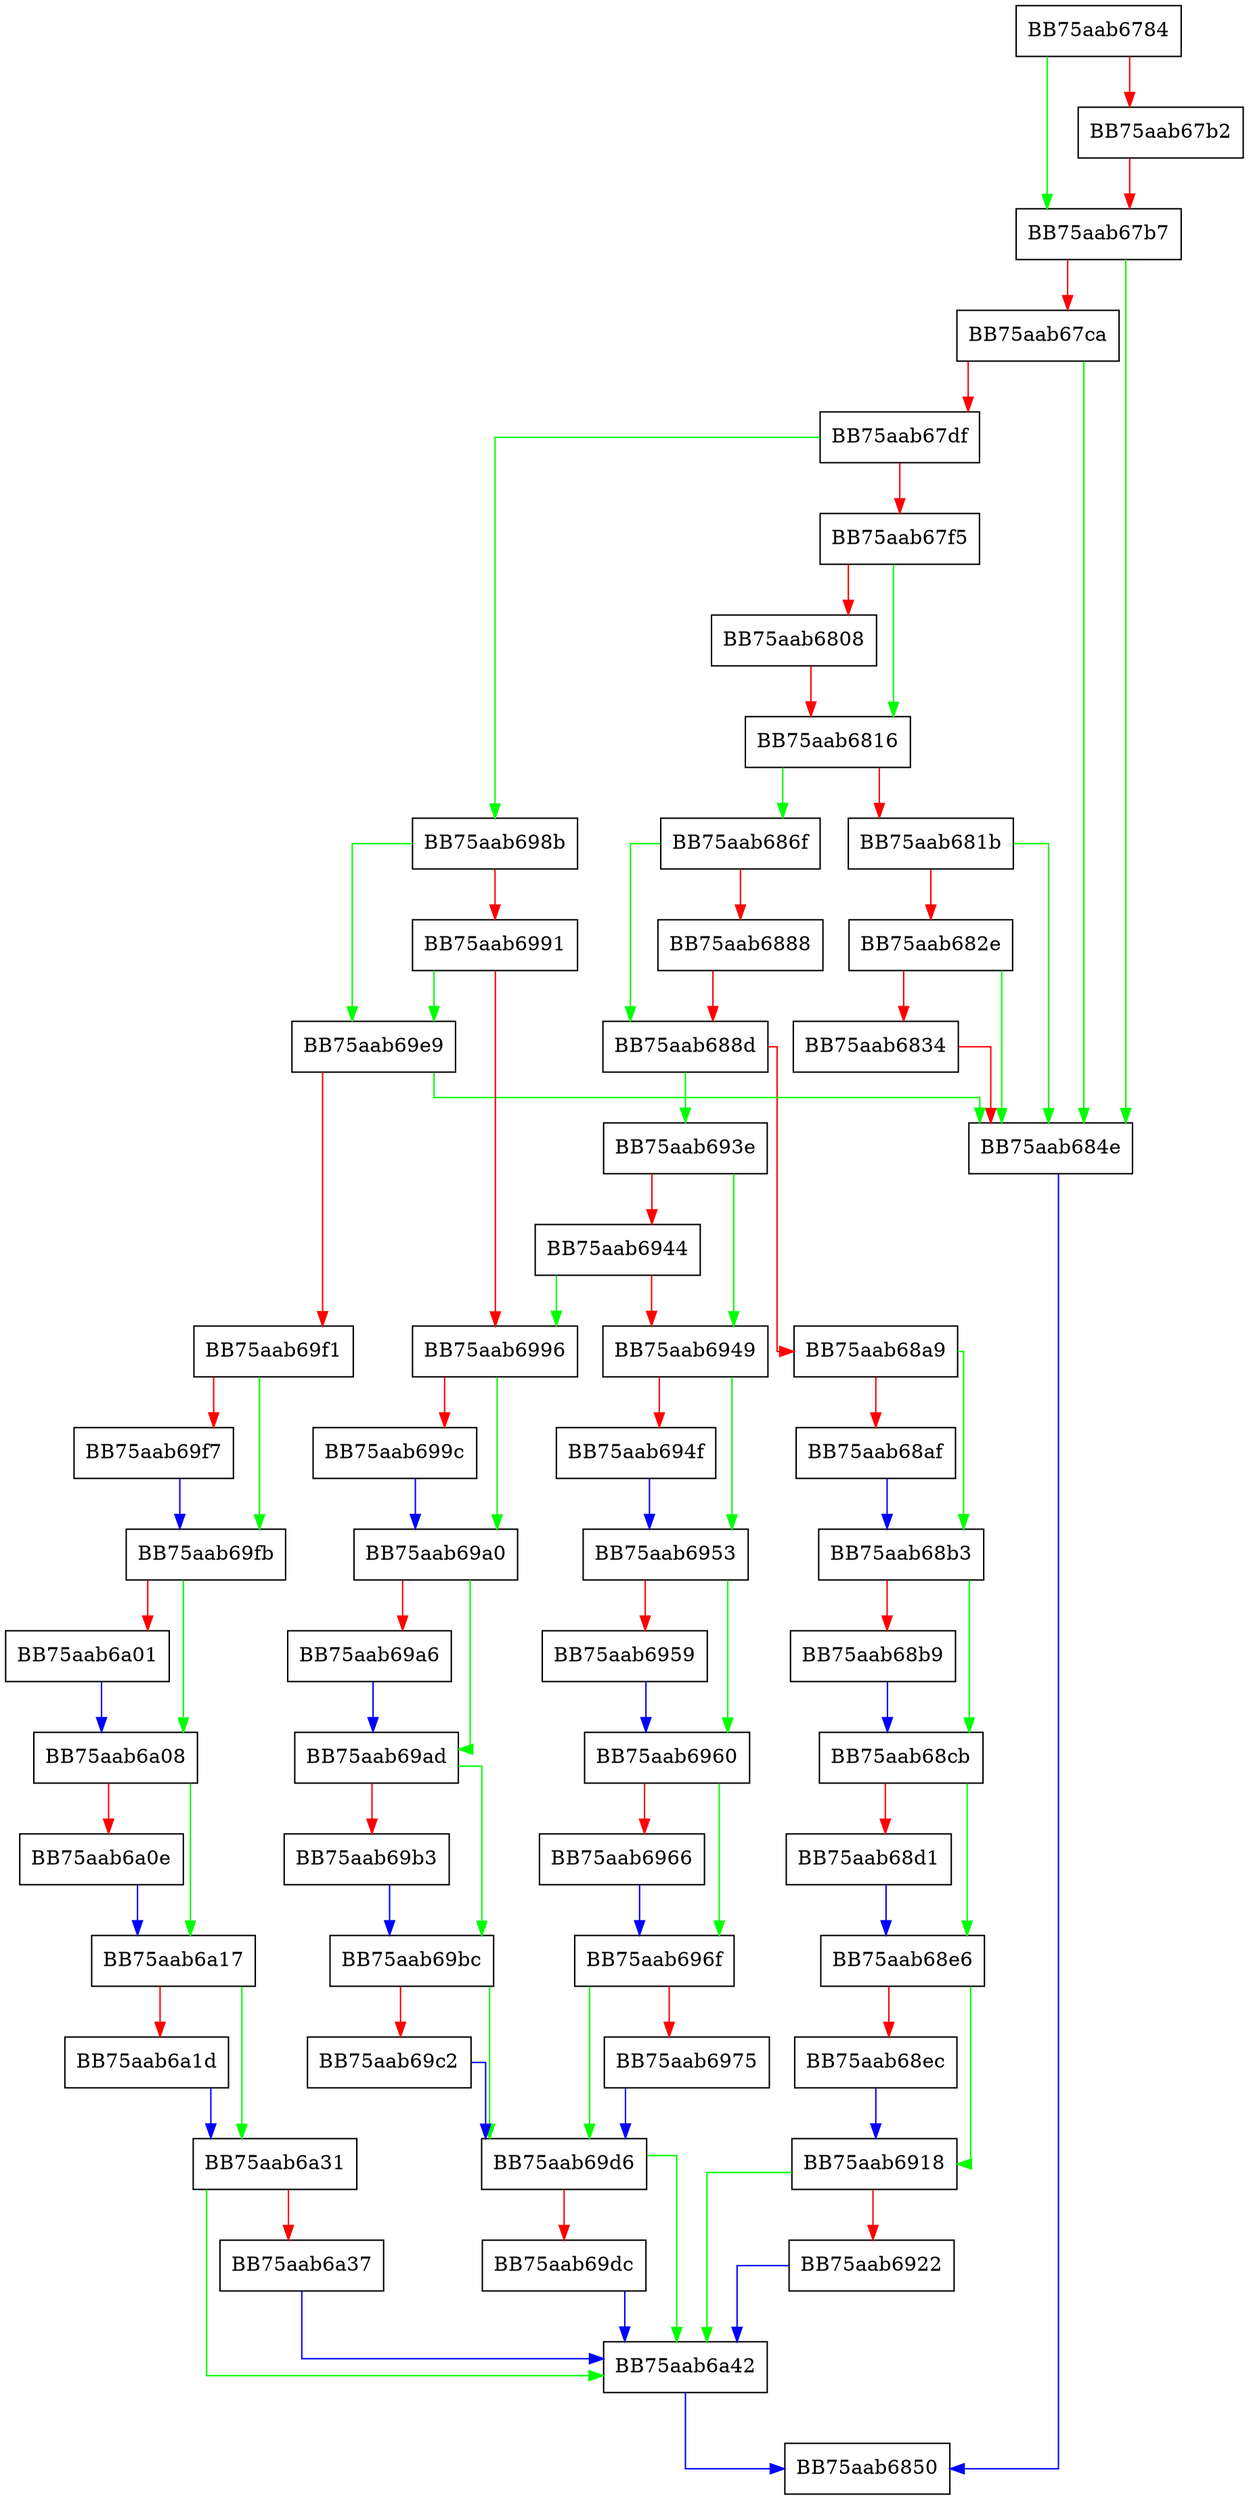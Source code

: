 digraph set_threat_runtimedata {
  node [shape="box"];
  graph [splines=ortho];
  BB75aab6784 -> BB75aab67b7 [color="green"];
  BB75aab6784 -> BB75aab67b2 [color="red"];
  BB75aab67b2 -> BB75aab67b7 [color="red"];
  BB75aab67b7 -> BB75aab684e [color="green"];
  BB75aab67b7 -> BB75aab67ca [color="red"];
  BB75aab67ca -> BB75aab684e [color="green"];
  BB75aab67ca -> BB75aab67df [color="red"];
  BB75aab67df -> BB75aab698b [color="green"];
  BB75aab67df -> BB75aab67f5 [color="red"];
  BB75aab67f5 -> BB75aab6816 [color="green"];
  BB75aab67f5 -> BB75aab6808 [color="red"];
  BB75aab6808 -> BB75aab6816 [color="red"];
  BB75aab6816 -> BB75aab686f [color="green"];
  BB75aab6816 -> BB75aab681b [color="red"];
  BB75aab681b -> BB75aab684e [color="green"];
  BB75aab681b -> BB75aab682e [color="red"];
  BB75aab682e -> BB75aab684e [color="green"];
  BB75aab682e -> BB75aab6834 [color="red"];
  BB75aab6834 -> BB75aab684e [color="red"];
  BB75aab684e -> BB75aab6850 [color="blue"];
  BB75aab686f -> BB75aab688d [color="green"];
  BB75aab686f -> BB75aab6888 [color="red"];
  BB75aab6888 -> BB75aab688d [color="red"];
  BB75aab688d -> BB75aab693e [color="green"];
  BB75aab688d -> BB75aab68a9 [color="red"];
  BB75aab68a9 -> BB75aab68b3 [color="green"];
  BB75aab68a9 -> BB75aab68af [color="red"];
  BB75aab68af -> BB75aab68b3 [color="blue"];
  BB75aab68b3 -> BB75aab68cb [color="green"];
  BB75aab68b3 -> BB75aab68b9 [color="red"];
  BB75aab68b9 -> BB75aab68cb [color="blue"];
  BB75aab68cb -> BB75aab68e6 [color="green"];
  BB75aab68cb -> BB75aab68d1 [color="red"];
  BB75aab68d1 -> BB75aab68e6 [color="blue"];
  BB75aab68e6 -> BB75aab6918 [color="green"];
  BB75aab68e6 -> BB75aab68ec [color="red"];
  BB75aab68ec -> BB75aab6918 [color="blue"];
  BB75aab6918 -> BB75aab6a42 [color="green"];
  BB75aab6918 -> BB75aab6922 [color="red"];
  BB75aab6922 -> BB75aab6a42 [color="blue"];
  BB75aab693e -> BB75aab6949 [color="green"];
  BB75aab693e -> BB75aab6944 [color="red"];
  BB75aab6944 -> BB75aab6996 [color="green"];
  BB75aab6944 -> BB75aab6949 [color="red"];
  BB75aab6949 -> BB75aab6953 [color="green"];
  BB75aab6949 -> BB75aab694f [color="red"];
  BB75aab694f -> BB75aab6953 [color="blue"];
  BB75aab6953 -> BB75aab6960 [color="green"];
  BB75aab6953 -> BB75aab6959 [color="red"];
  BB75aab6959 -> BB75aab6960 [color="blue"];
  BB75aab6960 -> BB75aab696f [color="green"];
  BB75aab6960 -> BB75aab6966 [color="red"];
  BB75aab6966 -> BB75aab696f [color="blue"];
  BB75aab696f -> BB75aab69d6 [color="green"];
  BB75aab696f -> BB75aab6975 [color="red"];
  BB75aab6975 -> BB75aab69d6 [color="blue"];
  BB75aab698b -> BB75aab69e9 [color="green"];
  BB75aab698b -> BB75aab6991 [color="red"];
  BB75aab6991 -> BB75aab69e9 [color="green"];
  BB75aab6991 -> BB75aab6996 [color="red"];
  BB75aab6996 -> BB75aab69a0 [color="green"];
  BB75aab6996 -> BB75aab699c [color="red"];
  BB75aab699c -> BB75aab69a0 [color="blue"];
  BB75aab69a0 -> BB75aab69ad [color="green"];
  BB75aab69a0 -> BB75aab69a6 [color="red"];
  BB75aab69a6 -> BB75aab69ad [color="blue"];
  BB75aab69ad -> BB75aab69bc [color="green"];
  BB75aab69ad -> BB75aab69b3 [color="red"];
  BB75aab69b3 -> BB75aab69bc [color="blue"];
  BB75aab69bc -> BB75aab69d6 [color="green"];
  BB75aab69bc -> BB75aab69c2 [color="red"];
  BB75aab69c2 -> BB75aab69d6 [color="blue"];
  BB75aab69d6 -> BB75aab6a42 [color="green"];
  BB75aab69d6 -> BB75aab69dc [color="red"];
  BB75aab69dc -> BB75aab6a42 [color="blue"];
  BB75aab69e9 -> BB75aab684e [color="green"];
  BB75aab69e9 -> BB75aab69f1 [color="red"];
  BB75aab69f1 -> BB75aab69fb [color="green"];
  BB75aab69f1 -> BB75aab69f7 [color="red"];
  BB75aab69f7 -> BB75aab69fb [color="blue"];
  BB75aab69fb -> BB75aab6a08 [color="green"];
  BB75aab69fb -> BB75aab6a01 [color="red"];
  BB75aab6a01 -> BB75aab6a08 [color="blue"];
  BB75aab6a08 -> BB75aab6a17 [color="green"];
  BB75aab6a08 -> BB75aab6a0e [color="red"];
  BB75aab6a0e -> BB75aab6a17 [color="blue"];
  BB75aab6a17 -> BB75aab6a31 [color="green"];
  BB75aab6a17 -> BB75aab6a1d [color="red"];
  BB75aab6a1d -> BB75aab6a31 [color="blue"];
  BB75aab6a31 -> BB75aab6a42 [color="green"];
  BB75aab6a31 -> BB75aab6a37 [color="red"];
  BB75aab6a37 -> BB75aab6a42 [color="blue"];
  BB75aab6a42 -> BB75aab6850 [color="blue"];
}